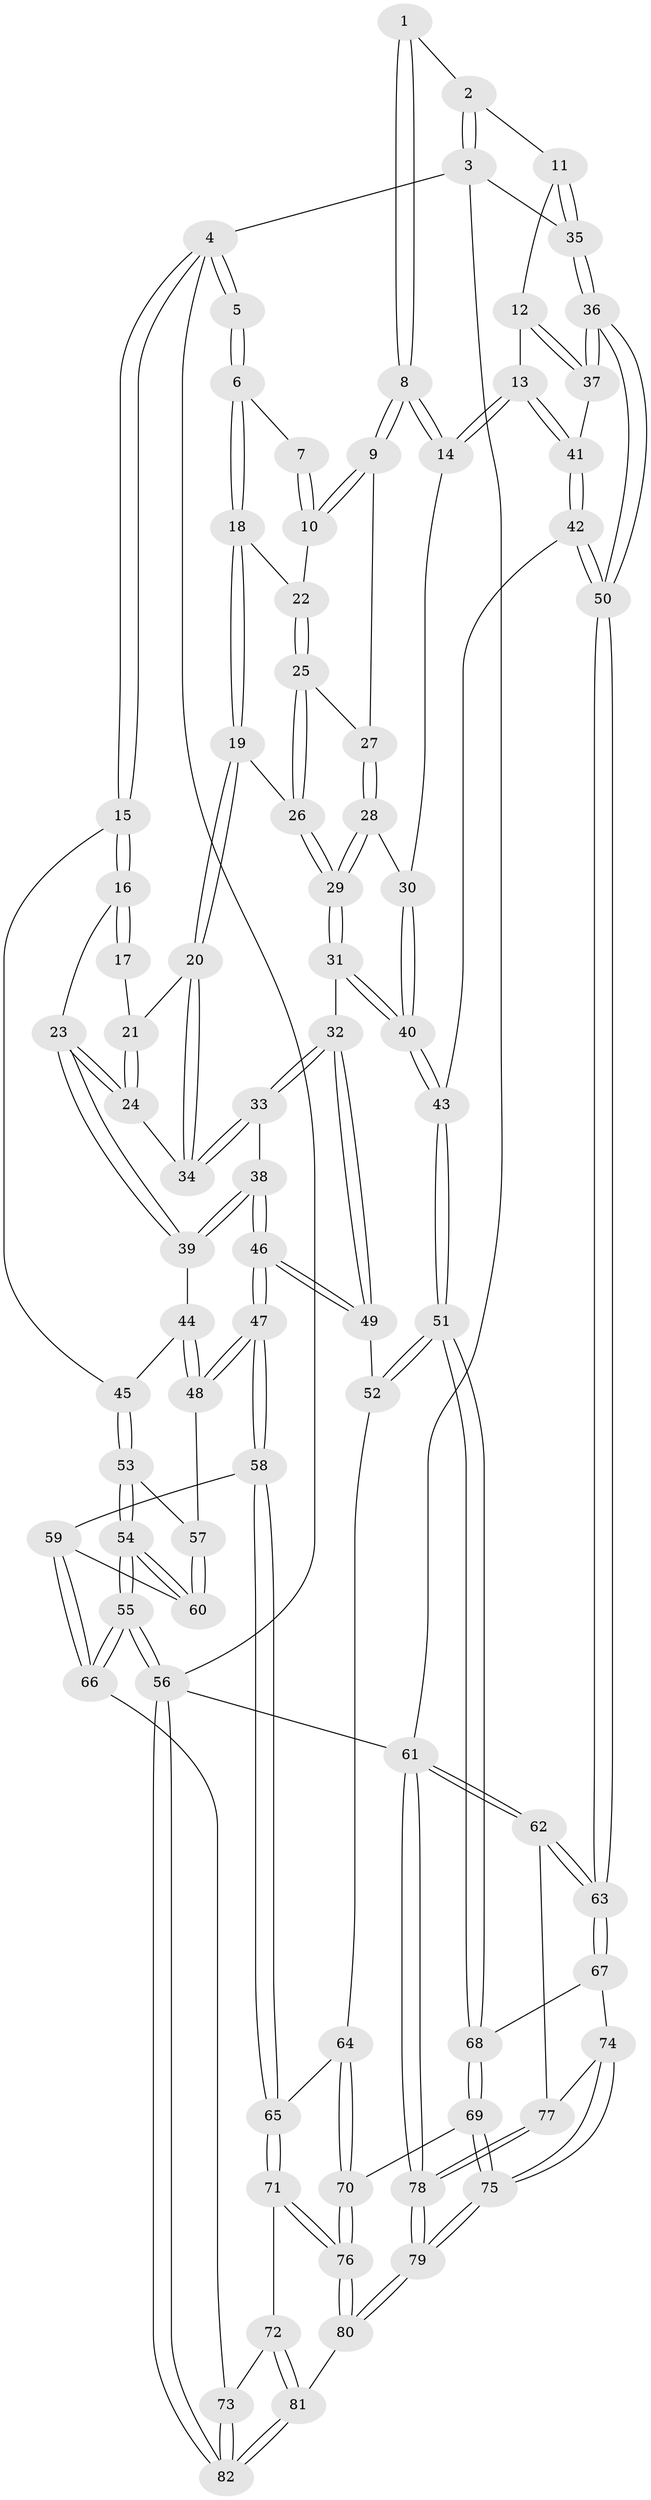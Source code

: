 // Generated by graph-tools (version 1.1) at 2025/27/03/09/25 03:27:07]
// undirected, 82 vertices, 202 edges
graph export_dot {
graph [start="1"]
  node [color=gray90,style=filled];
  1 [pos="+0.7894180660087904+0"];
  2 [pos="+0.8071750353816373+0"];
  3 [pos="+1+0"];
  4 [pos="+0+0"];
  5 [pos="+0.3926029665735116+0"];
  6 [pos="+0.3999229552609326+0"];
  7 [pos="+0.7630941489222783+0"];
  8 [pos="+0.7458131464387411+0.19252925887562072"];
  9 [pos="+0.6331433836039123+0.19251951002567042"];
  10 [pos="+0.6198222510180611+0.13443897549964884"];
  11 [pos="+0.9033037528147512+0.24276934297306507"];
  12 [pos="+0.8919974998724954+0.25320066732172447"];
  13 [pos="+0.7803641388287195+0.2844926530771878"];
  14 [pos="+0.7799182291569834+0.2841792017509391"];
  15 [pos="+0+0.25874301408161954"];
  16 [pos="+0.001349790255085805+0.23170999494001668"];
  17 [pos="+0.3194489990729771+0"];
  18 [pos="+0.4223744839230456+0"];
  19 [pos="+0.3978815842667508+0.2119880968613228"];
  20 [pos="+0.35475609529335395+0.24730366797274092"];
  21 [pos="+0.30171723700192216+0.11285596017518172"];
  22 [pos="+0.519724532894838+0.1546427745800586"];
  23 [pos="+0.19623183516432757+0.2751176499836557"];
  24 [pos="+0.23081249408628288+0.25947257265255436"];
  25 [pos="+0.521776174716493+0.172935012399142"];
  26 [pos="+0.48760828266076944+0.23366016250283295"];
  27 [pos="+0.605107493579276+0.21710114121696802"];
  28 [pos="+0.6054027702163661+0.3075779917494722"];
  29 [pos="+0.5205795918137595+0.3773985005162963"];
  30 [pos="+0.7056168594406953+0.3018045894064667"];
  31 [pos="+0.5187419638253398+0.3814391736930818"];
  32 [pos="+0.49194316810312966+0.38631754967325627"];
  33 [pos="+0.4029495113665347+0.36029100427593663"];
  34 [pos="+0.3525260782857845+0.2509739567517195"];
  35 [pos="+1+0.14523989851980726"];
  36 [pos="+1+0.5198232387272356"];
  37 [pos="+0.978180666428303+0.415489695373939"];
  38 [pos="+0.2929916611668324+0.40981530769233226"];
  39 [pos="+0.2745067080730989+0.3978901532614769"];
  40 [pos="+0.6265924731270053+0.5174526771190925"];
  41 [pos="+0.7940329385746041+0.3775384909183531"];
  42 [pos="+0.7507272156872109+0.5144108419702645"];
  43 [pos="+0.6603737588803037+0.5694925169919045"];
  44 [pos="+0.18457246037303587+0.44152437956748947"];
  45 [pos="+0+0.2686984433003742"];
  46 [pos="+0.3072711839410763+0.6131014028952816"];
  47 [pos="+0.2879496768569018+0.6333066146286426"];
  48 [pos="+0.18374777309749366+0.5365531978397898"];
  49 [pos="+0.35452730436280355+0.5965627957871078"];
  50 [pos="+1+0.5804080799783728"];
  51 [pos="+0.6502429876208992+0.6042327426403962"];
  52 [pos="+0.5238463438364498+0.6140714092766036"];
  53 [pos="+0+0.2988615848215916"];
  54 [pos="+0+0.6148472641577019"];
  55 [pos="+0+0.8134848763583983"];
  56 [pos="+0+1"];
  57 [pos="+0.1584357390395234+0.5287501291631651"];
  58 [pos="+0.28573714525136057+0.6397126043754677"];
  59 [pos="+0.14935532933026846+0.6397913606719297"];
  60 [pos="+0+0.61252340910341"];
  61 [pos="+1+1"];
  62 [pos="+1+0.6930032134039984"];
  63 [pos="+1+0.6302624346241357"];
  64 [pos="+0.4613116091114092+0.7289337772581611"];
  65 [pos="+0.286263422388905+0.6623420087435987"];
  66 [pos="+0.013110627866211873+0.8166388726164774"];
  67 [pos="+0.7305161189298485+0.6934958210041048"];
  68 [pos="+0.6562637000700183+0.6290081069320975"];
  69 [pos="+0.5771060470833717+0.77996902530349"];
  70 [pos="+0.5281511930324275+0.821500087384604"];
  71 [pos="+0.2747377572604832+0.7372253277580451"];
  72 [pos="+0.15235474679698235+0.829156490634818"];
  73 [pos="+0.15175572326986247+0.82917226604436"];
  74 [pos="+0.7817226347396046+0.792170542275774"];
  75 [pos="+0.7132473900055901+0.8915687178752848"];
  76 [pos="+0.44998724538067536+0.943772440704342"];
  77 [pos="+0.8549005268288802+0.8166433215951103"];
  78 [pos="+0.8932104119149211+1"];
  79 [pos="+0.6823853642390914+1"];
  80 [pos="+0.46197717645035086+1"];
  81 [pos="+0.30205857182181245+1"];
  82 [pos="+0+1"];
  1 -- 2;
  1 -- 8;
  1 -- 8;
  2 -- 3;
  2 -- 3;
  2 -- 11;
  3 -- 4;
  3 -- 35;
  3 -- 61;
  4 -- 5;
  4 -- 5;
  4 -- 15;
  4 -- 15;
  4 -- 56;
  5 -- 6;
  5 -- 6;
  6 -- 7;
  6 -- 18;
  6 -- 18;
  7 -- 10;
  7 -- 10;
  8 -- 9;
  8 -- 9;
  8 -- 14;
  8 -- 14;
  9 -- 10;
  9 -- 10;
  9 -- 27;
  10 -- 22;
  11 -- 12;
  11 -- 35;
  11 -- 35;
  12 -- 13;
  12 -- 37;
  12 -- 37;
  13 -- 14;
  13 -- 14;
  13 -- 41;
  13 -- 41;
  14 -- 30;
  15 -- 16;
  15 -- 16;
  15 -- 45;
  16 -- 17;
  16 -- 17;
  16 -- 23;
  17 -- 21;
  18 -- 19;
  18 -- 19;
  18 -- 22;
  19 -- 20;
  19 -- 20;
  19 -- 26;
  20 -- 21;
  20 -- 34;
  20 -- 34;
  21 -- 24;
  21 -- 24;
  22 -- 25;
  22 -- 25;
  23 -- 24;
  23 -- 24;
  23 -- 39;
  23 -- 39;
  24 -- 34;
  25 -- 26;
  25 -- 26;
  25 -- 27;
  26 -- 29;
  26 -- 29;
  27 -- 28;
  27 -- 28;
  28 -- 29;
  28 -- 29;
  28 -- 30;
  29 -- 31;
  29 -- 31;
  30 -- 40;
  30 -- 40;
  31 -- 32;
  31 -- 40;
  31 -- 40;
  32 -- 33;
  32 -- 33;
  32 -- 49;
  32 -- 49;
  33 -- 34;
  33 -- 34;
  33 -- 38;
  35 -- 36;
  35 -- 36;
  36 -- 37;
  36 -- 37;
  36 -- 50;
  36 -- 50;
  37 -- 41;
  38 -- 39;
  38 -- 39;
  38 -- 46;
  38 -- 46;
  39 -- 44;
  40 -- 43;
  40 -- 43;
  41 -- 42;
  41 -- 42;
  42 -- 43;
  42 -- 50;
  42 -- 50;
  43 -- 51;
  43 -- 51;
  44 -- 45;
  44 -- 48;
  44 -- 48;
  45 -- 53;
  45 -- 53;
  46 -- 47;
  46 -- 47;
  46 -- 49;
  46 -- 49;
  47 -- 48;
  47 -- 48;
  47 -- 58;
  47 -- 58;
  48 -- 57;
  49 -- 52;
  50 -- 63;
  50 -- 63;
  51 -- 52;
  51 -- 52;
  51 -- 68;
  51 -- 68;
  52 -- 64;
  53 -- 54;
  53 -- 54;
  53 -- 57;
  54 -- 55;
  54 -- 55;
  54 -- 60;
  54 -- 60;
  55 -- 56;
  55 -- 56;
  55 -- 66;
  55 -- 66;
  56 -- 82;
  56 -- 82;
  56 -- 61;
  57 -- 60;
  57 -- 60;
  58 -- 59;
  58 -- 65;
  58 -- 65;
  59 -- 60;
  59 -- 66;
  59 -- 66;
  61 -- 62;
  61 -- 62;
  61 -- 78;
  61 -- 78;
  62 -- 63;
  62 -- 63;
  62 -- 77;
  63 -- 67;
  63 -- 67;
  64 -- 65;
  64 -- 70;
  64 -- 70;
  65 -- 71;
  65 -- 71;
  66 -- 73;
  67 -- 68;
  67 -- 74;
  68 -- 69;
  68 -- 69;
  69 -- 70;
  69 -- 75;
  69 -- 75;
  70 -- 76;
  70 -- 76;
  71 -- 72;
  71 -- 76;
  71 -- 76;
  72 -- 73;
  72 -- 81;
  72 -- 81;
  73 -- 82;
  73 -- 82;
  74 -- 75;
  74 -- 75;
  74 -- 77;
  75 -- 79;
  75 -- 79;
  76 -- 80;
  76 -- 80;
  77 -- 78;
  77 -- 78;
  78 -- 79;
  78 -- 79;
  79 -- 80;
  79 -- 80;
  80 -- 81;
  81 -- 82;
  81 -- 82;
}
